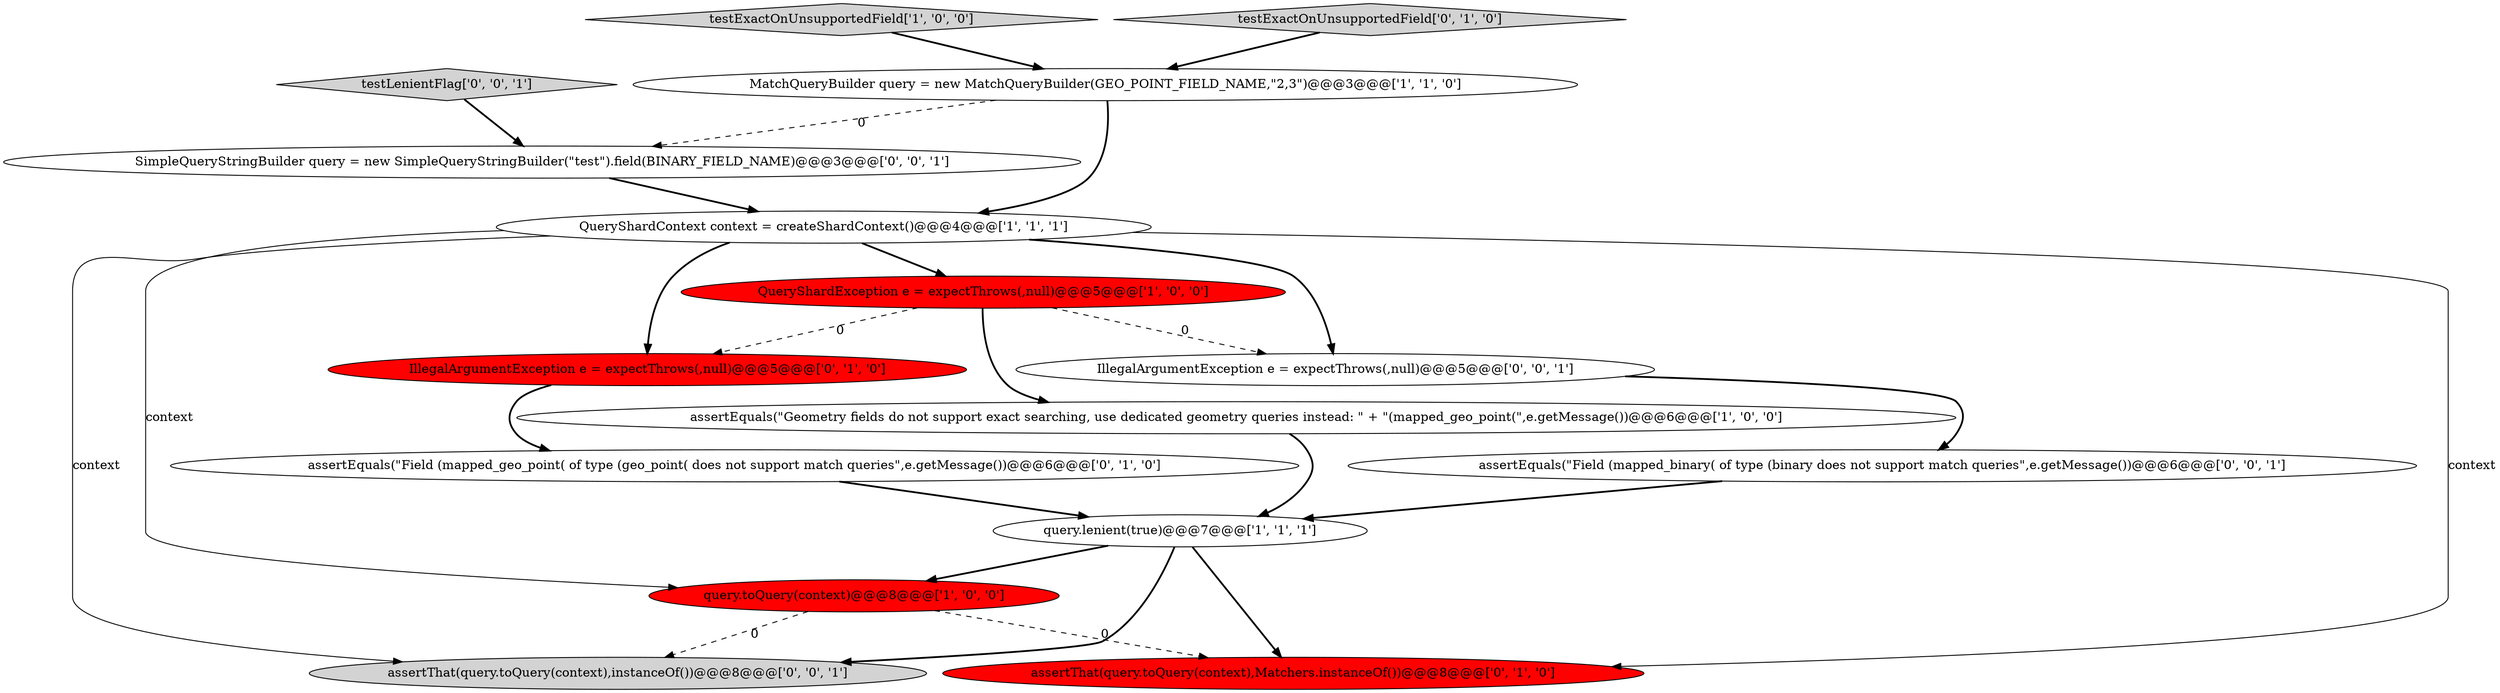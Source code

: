 digraph {
10 [style = filled, label = "IllegalArgumentException e = expectThrows(,null)@@@5@@@['0', '1', '0']", fillcolor = red, shape = ellipse image = "AAA1AAABBB2BBB"];
3 [style = filled, label = "assertEquals(\"Geometry fields do not support exact searching, use dedicated geometry queries instead: \" + \"(mapped_geo_point(\",e.getMessage())@@@6@@@['1', '0', '0']", fillcolor = white, shape = ellipse image = "AAA0AAABBB1BBB"];
8 [style = filled, label = "assertThat(query.toQuery(context),Matchers.instanceOf())@@@8@@@['0', '1', '0']", fillcolor = red, shape = ellipse image = "AAA1AAABBB2BBB"];
13 [style = filled, label = "testLenientFlag['0', '0', '1']", fillcolor = lightgray, shape = diamond image = "AAA0AAABBB3BBB"];
9 [style = filled, label = "assertEquals(\"Field (mapped_geo_point( of type (geo_point( does not support match queries\",e.getMessage())@@@6@@@['0', '1', '0']", fillcolor = white, shape = ellipse image = "AAA0AAABBB2BBB"];
0 [style = filled, label = "testExactOnUnsupportedField['1', '0', '0']", fillcolor = lightgray, shape = diamond image = "AAA0AAABBB1BBB"];
14 [style = filled, label = "IllegalArgumentException e = expectThrows(,null)@@@5@@@['0', '0', '1']", fillcolor = white, shape = ellipse image = "AAA0AAABBB3BBB"];
2 [style = filled, label = "query.lenient(true)@@@7@@@['1', '1', '1']", fillcolor = white, shape = ellipse image = "AAA0AAABBB1BBB"];
15 [style = filled, label = "assertThat(query.toQuery(context),instanceOf())@@@8@@@['0', '0', '1']", fillcolor = lightgray, shape = ellipse image = "AAA0AAABBB3BBB"];
11 [style = filled, label = "SimpleQueryStringBuilder query = new SimpleQueryStringBuilder(\"test\").field(BINARY_FIELD_NAME)@@@3@@@['0', '0', '1']", fillcolor = white, shape = ellipse image = "AAA0AAABBB3BBB"];
7 [style = filled, label = "testExactOnUnsupportedField['0', '1', '0']", fillcolor = lightgray, shape = diamond image = "AAA0AAABBB2BBB"];
5 [style = filled, label = "QueryShardException e = expectThrows(,null)@@@5@@@['1', '0', '0']", fillcolor = red, shape = ellipse image = "AAA1AAABBB1BBB"];
1 [style = filled, label = "MatchQueryBuilder query = new MatchQueryBuilder(GEO_POINT_FIELD_NAME,\"2,3\")@@@3@@@['1', '1', '0']", fillcolor = white, shape = ellipse image = "AAA0AAABBB1BBB"];
6 [style = filled, label = "query.toQuery(context)@@@8@@@['1', '0', '0']", fillcolor = red, shape = ellipse image = "AAA1AAABBB1BBB"];
12 [style = filled, label = "assertEquals(\"Field (mapped_binary( of type (binary does not support match queries\",e.getMessage())@@@6@@@['0', '0', '1']", fillcolor = white, shape = ellipse image = "AAA0AAABBB3BBB"];
4 [style = filled, label = "QueryShardContext context = createShardContext()@@@4@@@['1', '1', '1']", fillcolor = white, shape = ellipse image = "AAA0AAABBB1BBB"];
5->3 [style = bold, label=""];
4->10 [style = bold, label=""];
1->4 [style = bold, label=""];
4->14 [style = bold, label=""];
6->8 [style = dashed, label="0"];
5->14 [style = dashed, label="0"];
7->1 [style = bold, label=""];
4->8 [style = solid, label="context"];
4->6 [style = solid, label="context"];
9->2 [style = bold, label=""];
2->6 [style = bold, label=""];
4->15 [style = solid, label="context"];
11->4 [style = bold, label=""];
13->11 [style = bold, label=""];
12->2 [style = bold, label=""];
3->2 [style = bold, label=""];
5->10 [style = dashed, label="0"];
6->15 [style = dashed, label="0"];
1->11 [style = dashed, label="0"];
0->1 [style = bold, label=""];
14->12 [style = bold, label=""];
2->15 [style = bold, label=""];
10->9 [style = bold, label=""];
4->5 [style = bold, label=""];
2->8 [style = bold, label=""];
}
